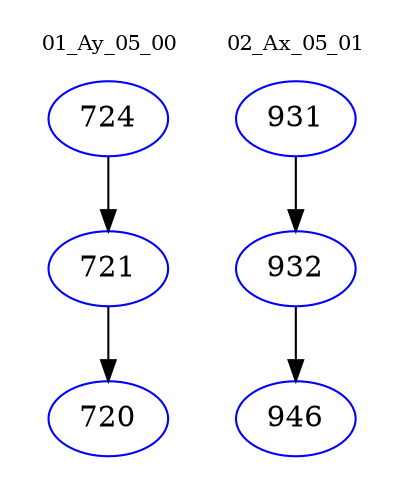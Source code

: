 digraph{
subgraph cluster_0 {
color = white
label = "01_Ay_05_00";
fontsize=10;
T0_724 [label="724", color="blue"]
T0_724 -> T0_721 [color="black"]
T0_721 [label="721", color="blue"]
T0_721 -> T0_720 [color="black"]
T0_720 [label="720", color="blue"]
}
subgraph cluster_1 {
color = white
label = "02_Ax_05_01";
fontsize=10;
T1_931 [label="931", color="blue"]
T1_931 -> T1_932 [color="black"]
T1_932 [label="932", color="blue"]
T1_932 -> T1_946 [color="black"]
T1_946 [label="946", color="blue"]
}
}
